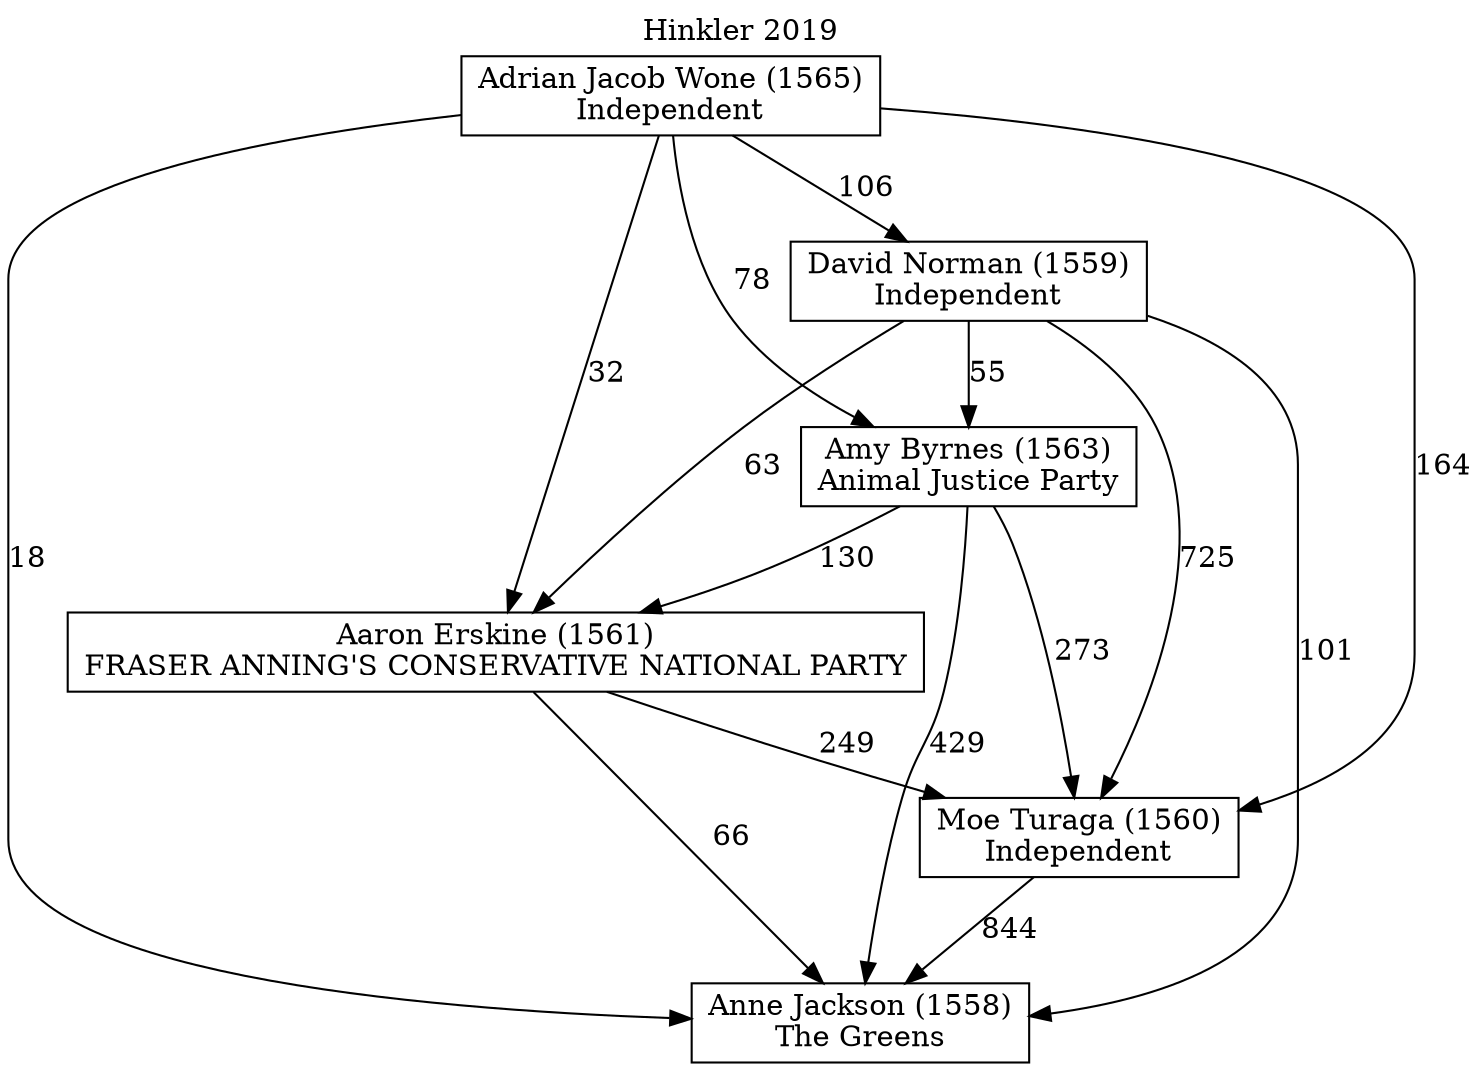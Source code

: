 // House preference flow
digraph "Anne Jackson (1558)_Hinkler_2019" {
	graph [label="Hinkler 2019" labelloc=t mclimit=10]
	node [shape=box]
	"Anne Jackson (1558)" [label="Anne Jackson (1558)
The Greens"]
	"Moe Turaga (1560)" [label="Moe Turaga (1560)
Independent"]
	"Aaron Erskine (1561)" [label="Aaron Erskine (1561)
FRASER ANNING'S CONSERVATIVE NATIONAL PARTY"]
	"Amy Byrnes (1563)" [label="Amy Byrnes (1563)
Animal Justice Party"]
	"David Norman (1559)" [label="David Norman (1559)
Independent"]
	"Adrian Jacob Wone (1565)" [label="Adrian Jacob Wone (1565)
Independent"]
	"Anne Jackson (1558)" [label="Anne Jackson (1558)
The Greens"]
	"Aaron Erskine (1561)" [label="Aaron Erskine (1561)
FRASER ANNING'S CONSERVATIVE NATIONAL PARTY"]
	"Amy Byrnes (1563)" [label="Amy Byrnes (1563)
Animal Justice Party"]
	"David Norman (1559)" [label="David Norman (1559)
Independent"]
	"Adrian Jacob Wone (1565)" [label="Adrian Jacob Wone (1565)
Independent"]
	"Anne Jackson (1558)" [label="Anne Jackson (1558)
The Greens"]
	"Amy Byrnes (1563)" [label="Amy Byrnes (1563)
Animal Justice Party"]
	"David Norman (1559)" [label="David Norman (1559)
Independent"]
	"Adrian Jacob Wone (1565)" [label="Adrian Jacob Wone (1565)
Independent"]
	"Anne Jackson (1558)" [label="Anne Jackson (1558)
The Greens"]
	"David Norman (1559)" [label="David Norman (1559)
Independent"]
	"Adrian Jacob Wone (1565)" [label="Adrian Jacob Wone (1565)
Independent"]
	"Anne Jackson (1558)" [label="Anne Jackson (1558)
The Greens"]
	"Adrian Jacob Wone (1565)" [label="Adrian Jacob Wone (1565)
Independent"]
	"Adrian Jacob Wone (1565)" [label="Adrian Jacob Wone (1565)
Independent"]
	"David Norman (1559)" [label="David Norman (1559)
Independent"]
	"Adrian Jacob Wone (1565)" [label="Adrian Jacob Wone (1565)
Independent"]
	"Adrian Jacob Wone (1565)" [label="Adrian Jacob Wone (1565)
Independent"]
	"Amy Byrnes (1563)" [label="Amy Byrnes (1563)
Animal Justice Party"]
	"David Norman (1559)" [label="David Norman (1559)
Independent"]
	"Adrian Jacob Wone (1565)" [label="Adrian Jacob Wone (1565)
Independent"]
	"Amy Byrnes (1563)" [label="Amy Byrnes (1563)
Animal Justice Party"]
	"Adrian Jacob Wone (1565)" [label="Adrian Jacob Wone (1565)
Independent"]
	"Adrian Jacob Wone (1565)" [label="Adrian Jacob Wone (1565)
Independent"]
	"David Norman (1559)" [label="David Norman (1559)
Independent"]
	"Adrian Jacob Wone (1565)" [label="Adrian Jacob Wone (1565)
Independent"]
	"Adrian Jacob Wone (1565)" [label="Adrian Jacob Wone (1565)
Independent"]
	"Aaron Erskine (1561)" [label="Aaron Erskine (1561)
FRASER ANNING'S CONSERVATIVE NATIONAL PARTY"]
	"Amy Byrnes (1563)" [label="Amy Byrnes (1563)
Animal Justice Party"]
	"David Norman (1559)" [label="David Norman (1559)
Independent"]
	"Adrian Jacob Wone (1565)" [label="Adrian Jacob Wone (1565)
Independent"]
	"Aaron Erskine (1561)" [label="Aaron Erskine (1561)
FRASER ANNING'S CONSERVATIVE NATIONAL PARTY"]
	"David Norman (1559)" [label="David Norman (1559)
Independent"]
	"Adrian Jacob Wone (1565)" [label="Adrian Jacob Wone (1565)
Independent"]
	"Aaron Erskine (1561)" [label="Aaron Erskine (1561)
FRASER ANNING'S CONSERVATIVE NATIONAL PARTY"]
	"Adrian Jacob Wone (1565)" [label="Adrian Jacob Wone (1565)
Independent"]
	"Adrian Jacob Wone (1565)" [label="Adrian Jacob Wone (1565)
Independent"]
	"David Norman (1559)" [label="David Norman (1559)
Independent"]
	"Adrian Jacob Wone (1565)" [label="Adrian Jacob Wone (1565)
Independent"]
	"Adrian Jacob Wone (1565)" [label="Adrian Jacob Wone (1565)
Independent"]
	"Amy Byrnes (1563)" [label="Amy Byrnes (1563)
Animal Justice Party"]
	"David Norman (1559)" [label="David Norman (1559)
Independent"]
	"Adrian Jacob Wone (1565)" [label="Adrian Jacob Wone (1565)
Independent"]
	"Amy Byrnes (1563)" [label="Amy Byrnes (1563)
Animal Justice Party"]
	"Adrian Jacob Wone (1565)" [label="Adrian Jacob Wone (1565)
Independent"]
	"Adrian Jacob Wone (1565)" [label="Adrian Jacob Wone (1565)
Independent"]
	"David Norman (1559)" [label="David Norman (1559)
Independent"]
	"Adrian Jacob Wone (1565)" [label="Adrian Jacob Wone (1565)
Independent"]
	"Adrian Jacob Wone (1565)" [label="Adrian Jacob Wone (1565)
Independent"]
	"Moe Turaga (1560)" [label="Moe Turaga (1560)
Independent"]
	"Aaron Erskine (1561)" [label="Aaron Erskine (1561)
FRASER ANNING'S CONSERVATIVE NATIONAL PARTY"]
	"Amy Byrnes (1563)" [label="Amy Byrnes (1563)
Animal Justice Party"]
	"David Norman (1559)" [label="David Norman (1559)
Independent"]
	"Adrian Jacob Wone (1565)" [label="Adrian Jacob Wone (1565)
Independent"]
	"Moe Turaga (1560)" [label="Moe Turaga (1560)
Independent"]
	"Amy Byrnes (1563)" [label="Amy Byrnes (1563)
Animal Justice Party"]
	"David Norman (1559)" [label="David Norman (1559)
Independent"]
	"Adrian Jacob Wone (1565)" [label="Adrian Jacob Wone (1565)
Independent"]
	"Moe Turaga (1560)" [label="Moe Turaga (1560)
Independent"]
	"David Norman (1559)" [label="David Norman (1559)
Independent"]
	"Adrian Jacob Wone (1565)" [label="Adrian Jacob Wone (1565)
Independent"]
	"Moe Turaga (1560)" [label="Moe Turaga (1560)
Independent"]
	"Adrian Jacob Wone (1565)" [label="Adrian Jacob Wone (1565)
Independent"]
	"Adrian Jacob Wone (1565)" [label="Adrian Jacob Wone (1565)
Independent"]
	"David Norman (1559)" [label="David Norman (1559)
Independent"]
	"Adrian Jacob Wone (1565)" [label="Adrian Jacob Wone (1565)
Independent"]
	"Adrian Jacob Wone (1565)" [label="Adrian Jacob Wone (1565)
Independent"]
	"Amy Byrnes (1563)" [label="Amy Byrnes (1563)
Animal Justice Party"]
	"David Norman (1559)" [label="David Norman (1559)
Independent"]
	"Adrian Jacob Wone (1565)" [label="Adrian Jacob Wone (1565)
Independent"]
	"Amy Byrnes (1563)" [label="Amy Byrnes (1563)
Animal Justice Party"]
	"Adrian Jacob Wone (1565)" [label="Adrian Jacob Wone (1565)
Independent"]
	"Adrian Jacob Wone (1565)" [label="Adrian Jacob Wone (1565)
Independent"]
	"David Norman (1559)" [label="David Norman (1559)
Independent"]
	"Adrian Jacob Wone (1565)" [label="Adrian Jacob Wone (1565)
Independent"]
	"Adrian Jacob Wone (1565)" [label="Adrian Jacob Wone (1565)
Independent"]
	"Aaron Erskine (1561)" [label="Aaron Erskine (1561)
FRASER ANNING'S CONSERVATIVE NATIONAL PARTY"]
	"Amy Byrnes (1563)" [label="Amy Byrnes (1563)
Animal Justice Party"]
	"David Norman (1559)" [label="David Norman (1559)
Independent"]
	"Adrian Jacob Wone (1565)" [label="Adrian Jacob Wone (1565)
Independent"]
	"Aaron Erskine (1561)" [label="Aaron Erskine (1561)
FRASER ANNING'S CONSERVATIVE NATIONAL PARTY"]
	"David Norman (1559)" [label="David Norman (1559)
Independent"]
	"Adrian Jacob Wone (1565)" [label="Adrian Jacob Wone (1565)
Independent"]
	"Aaron Erskine (1561)" [label="Aaron Erskine (1561)
FRASER ANNING'S CONSERVATIVE NATIONAL PARTY"]
	"Adrian Jacob Wone (1565)" [label="Adrian Jacob Wone (1565)
Independent"]
	"Adrian Jacob Wone (1565)" [label="Adrian Jacob Wone (1565)
Independent"]
	"David Norman (1559)" [label="David Norman (1559)
Independent"]
	"Adrian Jacob Wone (1565)" [label="Adrian Jacob Wone (1565)
Independent"]
	"Adrian Jacob Wone (1565)" [label="Adrian Jacob Wone (1565)
Independent"]
	"Amy Byrnes (1563)" [label="Amy Byrnes (1563)
Animal Justice Party"]
	"David Norman (1559)" [label="David Norman (1559)
Independent"]
	"Adrian Jacob Wone (1565)" [label="Adrian Jacob Wone (1565)
Independent"]
	"Amy Byrnes (1563)" [label="Amy Byrnes (1563)
Animal Justice Party"]
	"Adrian Jacob Wone (1565)" [label="Adrian Jacob Wone (1565)
Independent"]
	"Adrian Jacob Wone (1565)" [label="Adrian Jacob Wone (1565)
Independent"]
	"David Norman (1559)" [label="David Norman (1559)
Independent"]
	"Adrian Jacob Wone (1565)" [label="Adrian Jacob Wone (1565)
Independent"]
	"Adrian Jacob Wone (1565)" [label="Adrian Jacob Wone (1565)
Independent"]
	"Moe Turaga (1560)" -> "Anne Jackson (1558)" [label=844]
	"Aaron Erskine (1561)" -> "Moe Turaga (1560)" [label=249]
	"Amy Byrnes (1563)" -> "Aaron Erskine (1561)" [label=130]
	"David Norman (1559)" -> "Amy Byrnes (1563)" [label=55]
	"Adrian Jacob Wone (1565)" -> "David Norman (1559)" [label=106]
	"Aaron Erskine (1561)" -> "Anne Jackson (1558)" [label=66]
	"Amy Byrnes (1563)" -> "Anne Jackson (1558)" [label=429]
	"David Norman (1559)" -> "Anne Jackson (1558)" [label=101]
	"Adrian Jacob Wone (1565)" -> "Anne Jackson (1558)" [label=18]
	"Adrian Jacob Wone (1565)" -> "Amy Byrnes (1563)" [label=78]
	"David Norman (1559)" -> "Aaron Erskine (1561)" [label=63]
	"Adrian Jacob Wone (1565)" -> "Aaron Erskine (1561)" [label=32]
	"Amy Byrnes (1563)" -> "Moe Turaga (1560)" [label=273]
	"David Norman (1559)" -> "Moe Turaga (1560)" [label=725]
	"Adrian Jacob Wone (1565)" -> "Moe Turaga (1560)" [label=164]
}
